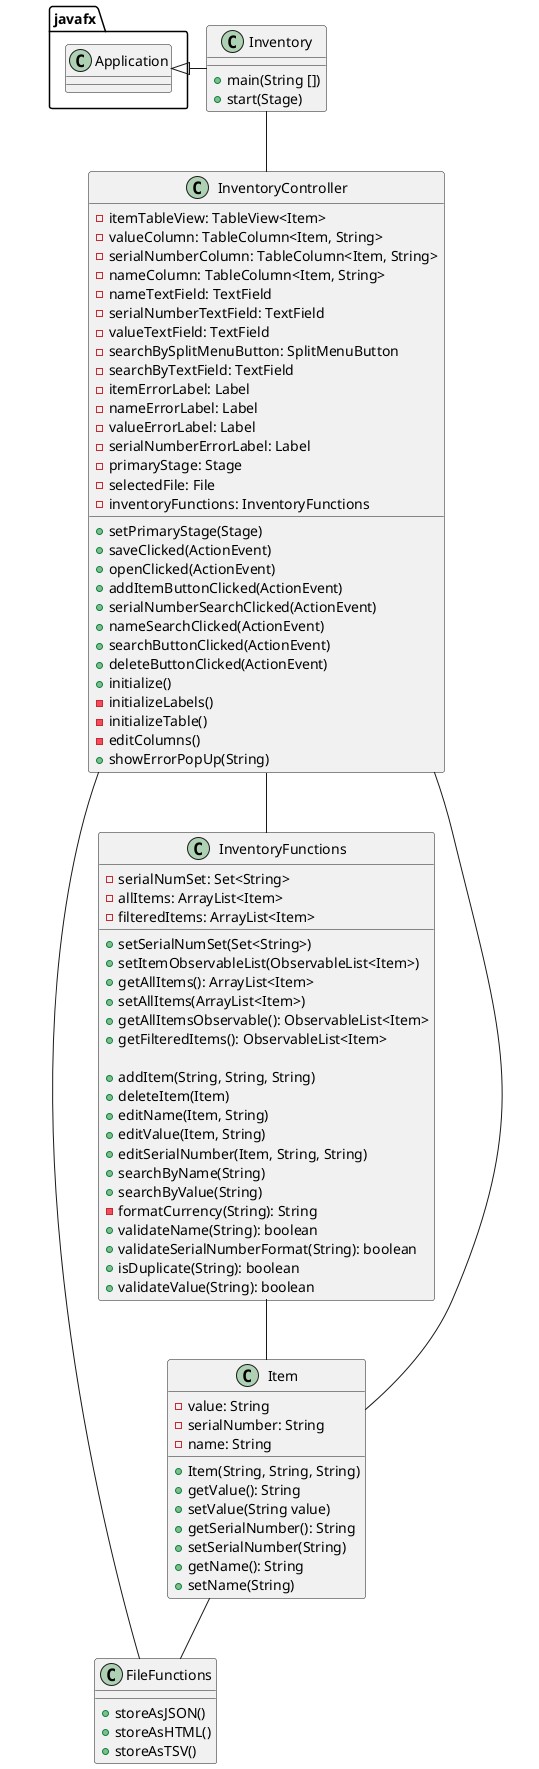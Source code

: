 @startuml
'https://plantuml.com/class-diagram

class FileFunctions{
    + storeAsJSON()
    + storeAsHTML()
    + storeAsTSV()
}

class Inventory{
    + main(String [])
    + start(Stage)
}

class InventoryController{
    - itemTableView: TableView<Item>
    - valueColumn: TableColumn<Item, String>
    - serialNumberColumn: TableColumn<Item, String>
    - nameColumn: TableColumn<Item, String>
    - nameTextField: TextField
    - serialNumberTextField: TextField
    - valueTextField: TextField
    - searchBySplitMenuButton: SplitMenuButton
    - searchByTextField: TextField
    - itemErrorLabel: Label
    - nameErrorLabel: Label
    - valueErrorLabel: Label
    - serialNumberErrorLabel: Label
    - primaryStage: Stage
    - selectedFile: File
    - inventoryFunctions: InventoryFunctions

    + setPrimaryStage(Stage)
    + saveClicked(ActionEvent)
    + openClicked(ActionEvent)
    + addItemButtonClicked(ActionEvent)
    + serialNumberSearchClicked(ActionEvent)
    + nameSearchClicked(ActionEvent)
    + searchButtonClicked(ActionEvent)
    + deleteButtonClicked(ActionEvent)
    + initialize()
    - initializeLabels()
    - initializeTable()
    - editColumns()
    + showErrorPopUp(String)
}

class InventoryFunctions{
    - serialNumSet: Set<String>
    - allItems: ArrayList<Item>
    - filteredItems: ArrayList<Item>

    + setSerialNumSet(Set<String>)
    + setItemObservableList(ObservableList<Item>)
    + getAllItems(): ArrayList<Item>
    + setAllItems(ArrayList<Item>)
    + getAllItemsObservable(): ObservableList<Item>
    + getFilteredItems(): ObservableList<Item>

    + addItem(String, String, String)
    + deleteItem(Item)
    + editName(Item, String)
    + editValue(Item, String)
    + editSerialNumber(Item, String, String)
    + searchByName(String)
    + searchByValue(String)
    - formatCurrency(String): String
    + validateName(String): boolean
    + validateSerialNumberFormat(String): boolean
    + isDuplicate(String): boolean
    + validateValue(String): boolean
}

class Item{
    - value: String
    - serialNumber: String
    - name: String

    + Item(String, String, String)
    + getValue(): String
    + setValue(String value)
    + getSerialNumber(): String
    + setSerialNumber(String)
    + getName(): String
    + setName(String)
}

javafx.Application <|- Inventory
Inventory -- InventoryController
InventoryController -- InventoryFunctions
InventoryController -- Item
InventoryFunctions -- Item
FileFunctions -- InventoryController
Item -- FileFunctions



@enduml